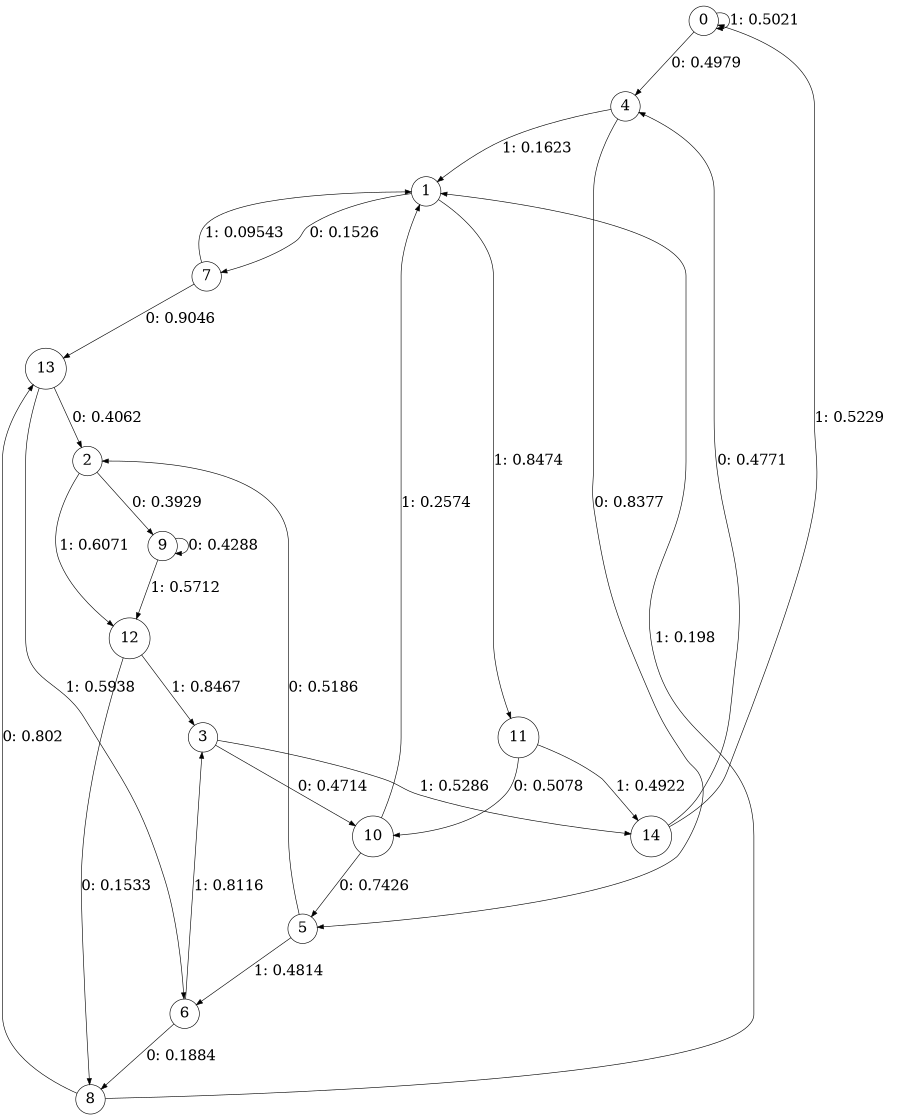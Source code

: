 digraph "ch13randomL4" {
size = "6,8.5";
ratio = "fill";
node [shape = circle];
node [fontsize = 24];
edge [fontsize = 24];
0 -> 4 [label = "0: 0.4979   "];
0 -> 0 [label = "1: 0.5021   "];
1 -> 7 [label = "0: 0.1526   "];
1 -> 11 [label = "1: 0.8474   "];
2 -> 9 [label = "0: 0.3929   "];
2 -> 12 [label = "1: 0.6071   "];
3 -> 10 [label = "0: 0.4714   "];
3 -> 14 [label = "1: 0.5286   "];
4 -> 5 [label = "0: 0.8377   "];
4 -> 1 [label = "1: 0.1623   "];
5 -> 2 [label = "0: 0.5186   "];
5 -> 6 [label = "1: 0.4814   "];
6 -> 8 [label = "0: 0.1884   "];
6 -> 3 [label = "1: 0.8116   "];
7 -> 13 [label = "0: 0.9046   "];
7 -> 1 [label = "1: 0.09543  "];
8 -> 13 [label = "0: 0.802    "];
8 -> 1 [label = "1: 0.198    "];
9 -> 9 [label = "0: 0.4288   "];
9 -> 12 [label = "1: 0.5712   "];
10 -> 5 [label = "0: 0.7426   "];
10 -> 1 [label = "1: 0.2574   "];
11 -> 10 [label = "0: 0.5078   "];
11 -> 14 [label = "1: 0.4922   "];
12 -> 8 [label = "0: 0.1533   "];
12 -> 3 [label = "1: 0.8467   "];
13 -> 2 [label = "0: 0.4062   "];
13 -> 6 [label = "1: 0.5938   "];
14 -> 4 [label = "0: 0.4771   "];
14 -> 0 [label = "1: 0.5229   "];
}